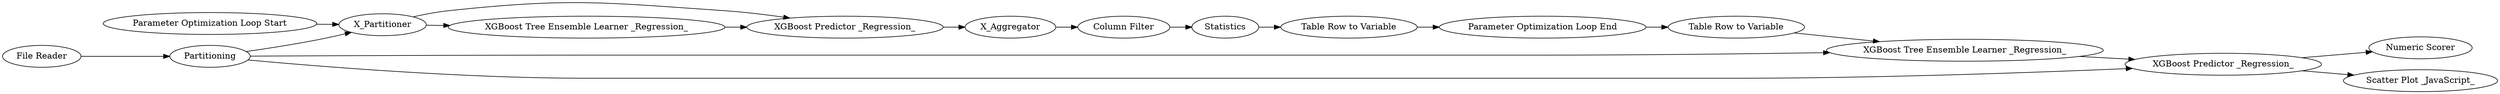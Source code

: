 digraph {
	97 -> 79
	78 -> 80
	95 -> 97
	94 -> 93
	96 -> 95
	81 -> 76
	76 -> 96
	85 -> 91
	88 -> 91
	91 -> 94
	79 -> 88
	80 -> 83
	83 -> 81
	94 -> 84
	85 -> 94
	34 -> 85
	80 -> 81
	85 -> 80
	91 [label="XGBoost Tree Ensemble Learner _Regression_"]
	94 [label="XGBoost Predictor _Regression_"]
	96 [label="Column Filter"]
	34 [label="File Reader"]
	79 [label="Parameter Optimization Loop End"]
	81 [label="XGBoost Predictor _Regression_"]
	84 [label="Scatter Plot _JavaScript_"]
	97 [label="Table Row to Variable"]
	88 [label="Table Row to Variable"]
	76 [label=X_Aggregator]
	95 [label=Statistics]
	93 [label="Numeric Scorer"]
	80 [label=X_Partitioner]
	83 [label="XGBoost Tree Ensemble Learner _Regression_"]
	85 [label=Partitioning]
	78 [label="Parameter Optimization Loop Start"]
	rankdir=LR
}
